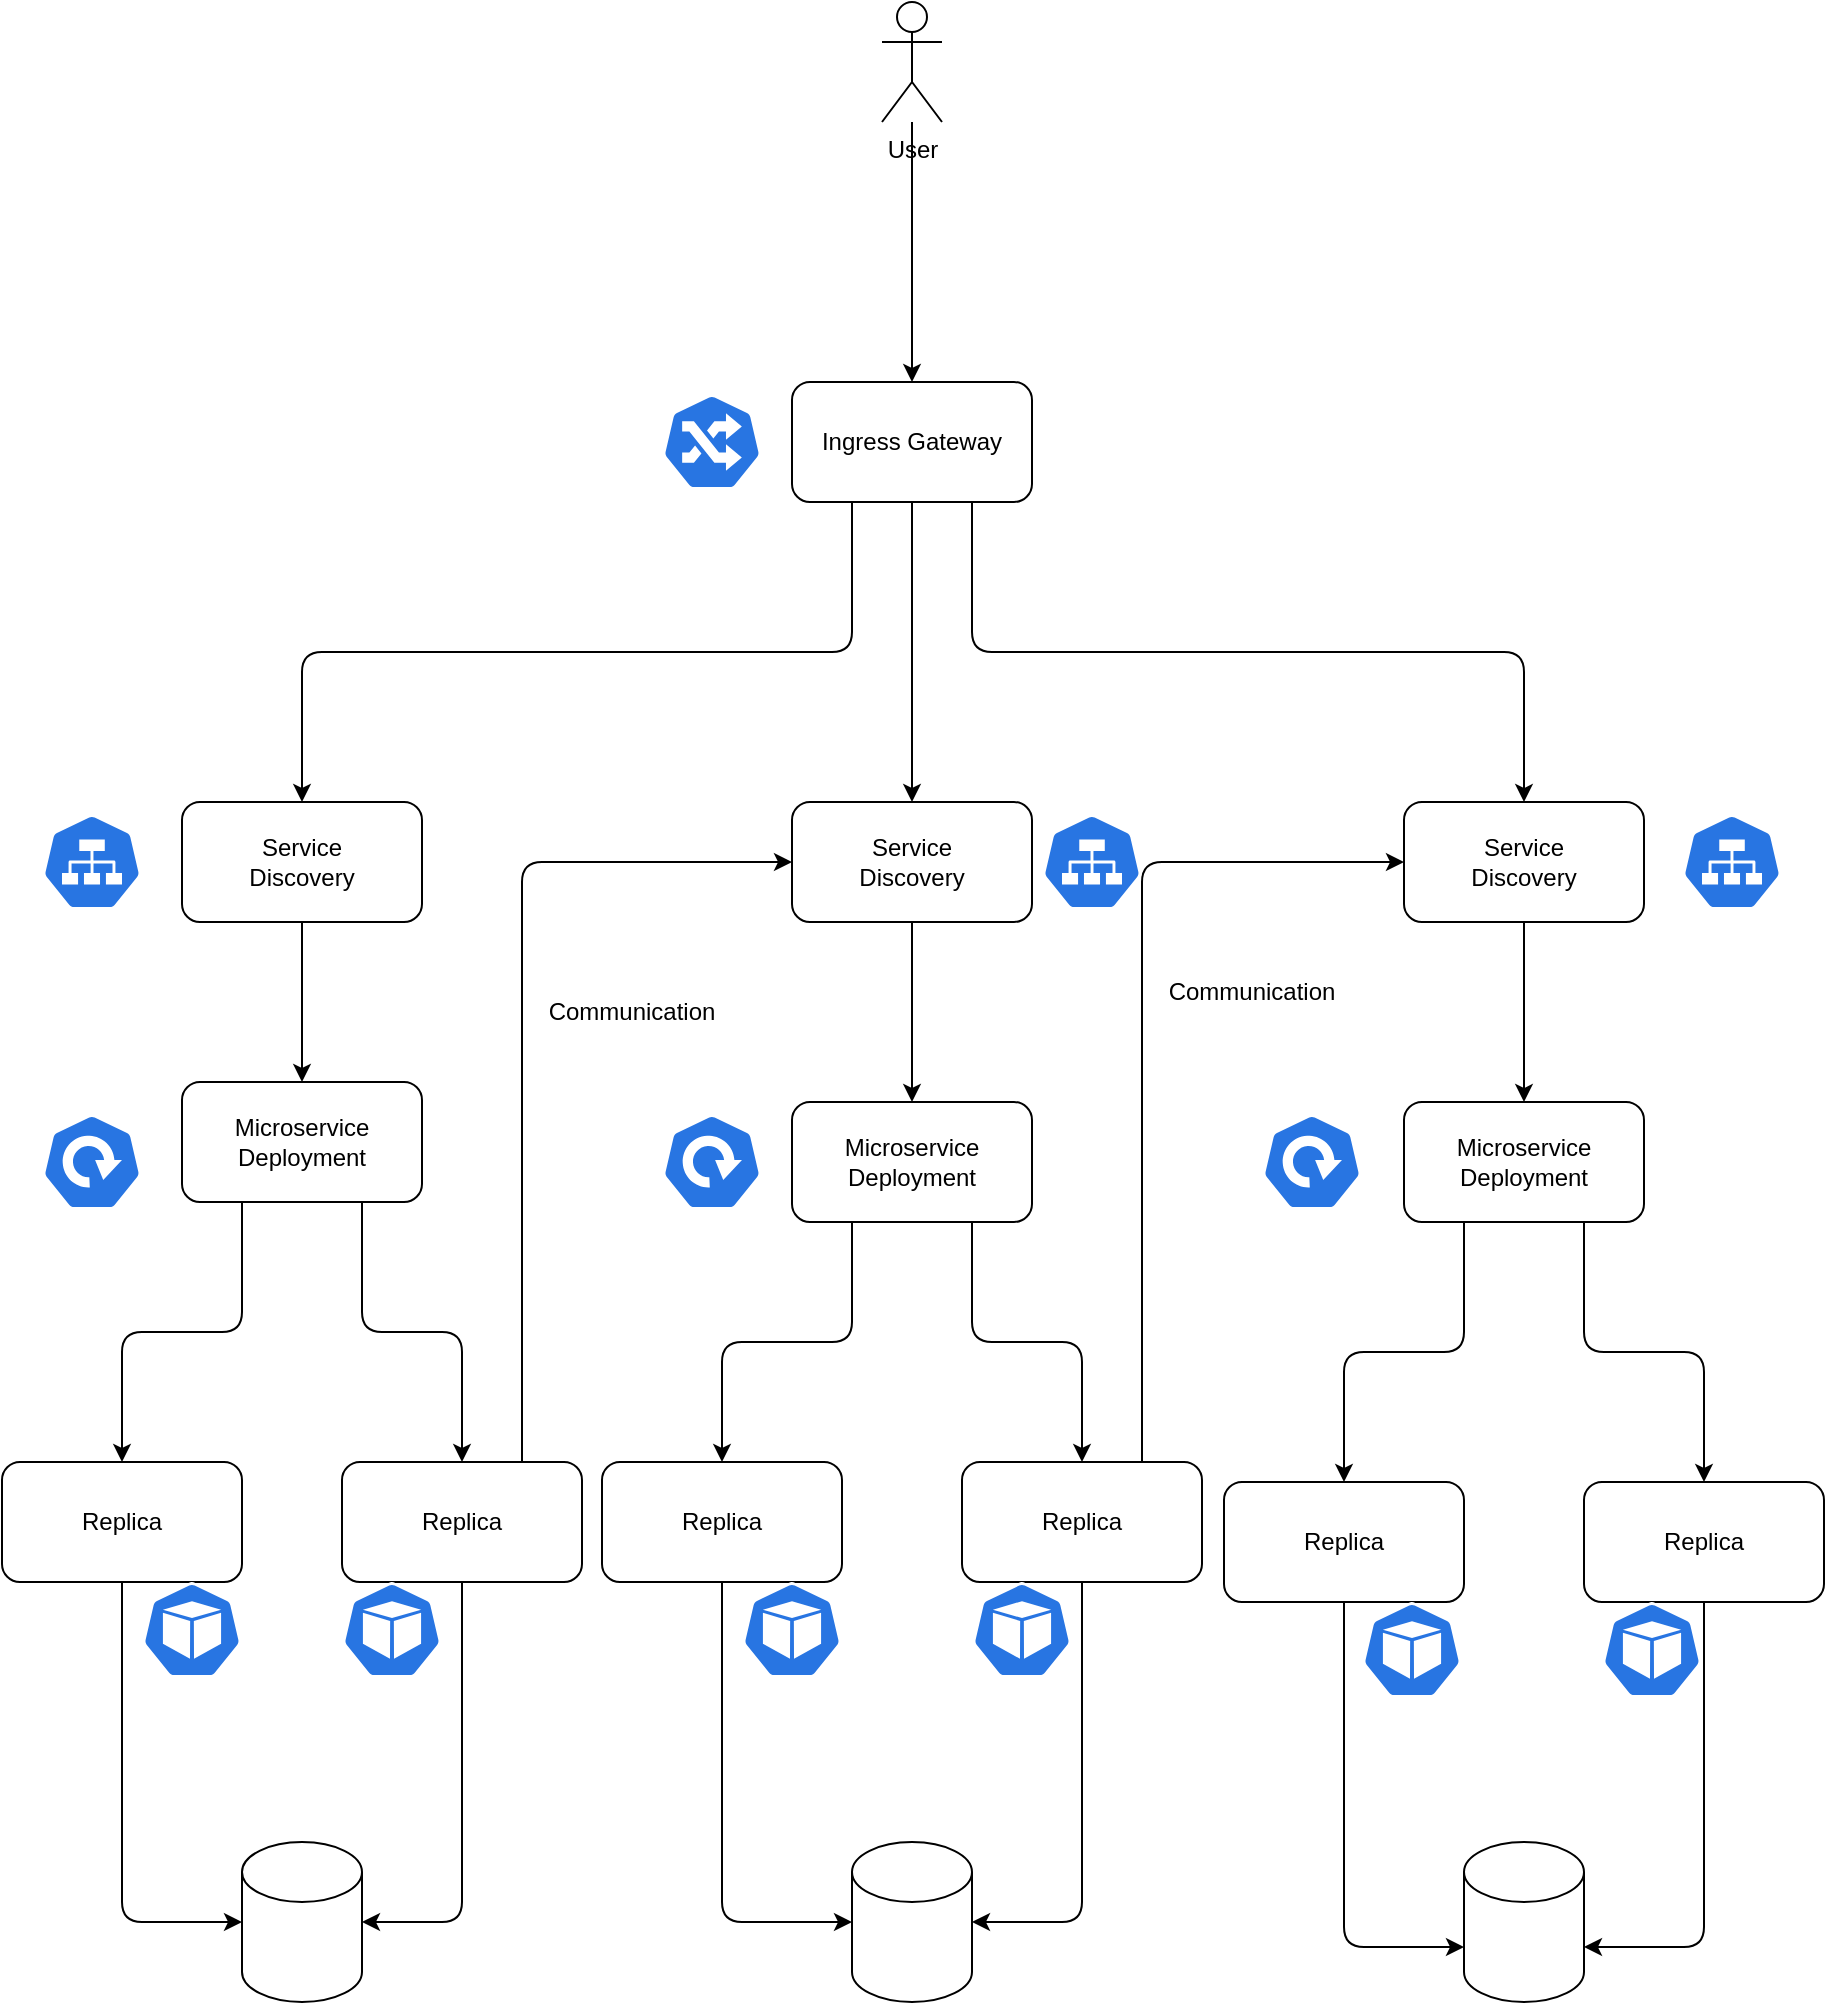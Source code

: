 <mxfile version="21.6.5" type="github">
  <diagram name="Page-1" id="j0BGtALlvZomv2xtnGGf">
    <mxGraphModel dx="1813" dy="668" grid="1" gridSize="10" guides="1" tooltips="1" connect="1" arrows="1" fold="1" page="0" pageScale="1" pageWidth="850" pageHeight="1100" math="0" shadow="0">
      <root>
        <mxCell id="0" />
        <mxCell id="1" parent="0" />
        <mxCell id="XHypIMeRQgzXCZsLYSNp-4" value="" style="edgeStyle=orthogonalEdgeStyle;rounded=1;orthogonalLoop=1;jettySize=auto;html=1;entryX=0.5;entryY=0;entryDx=0;entryDy=0;" edge="1" parent="1" source="XHypIMeRQgzXCZsLYSNp-1" target="XHypIMeRQgzXCZsLYSNp-2">
          <mxGeometry relative="1" as="geometry">
            <mxPoint x="415" y="300" as="targetPoint" />
          </mxGeometry>
        </mxCell>
        <mxCell id="XHypIMeRQgzXCZsLYSNp-1" value="User" style="shape=umlActor;verticalLabelPosition=bottom;verticalAlign=top;html=1;outlineConnect=0;rounded=1;" vertex="1" parent="1">
          <mxGeometry x="400" y="160" width="30" height="60" as="geometry" />
        </mxCell>
        <mxCell id="XHypIMeRQgzXCZsLYSNp-6" value="" style="edgeStyle=orthogonalEdgeStyle;rounded=1;orthogonalLoop=1;jettySize=auto;html=1;exitX=0.75;exitY=1;exitDx=0;exitDy=0;" edge="1" parent="1" source="XHypIMeRQgzXCZsLYSNp-2" target="XHypIMeRQgzXCZsLYSNp-5">
          <mxGeometry relative="1" as="geometry" />
        </mxCell>
        <mxCell id="XHypIMeRQgzXCZsLYSNp-9" value="" style="edgeStyle=orthogonalEdgeStyle;rounded=1;orthogonalLoop=1;jettySize=auto;html=1;exitX=0.25;exitY=1;exitDx=0;exitDy=0;" edge="1" parent="1" source="XHypIMeRQgzXCZsLYSNp-2" target="XHypIMeRQgzXCZsLYSNp-8">
          <mxGeometry relative="1" as="geometry">
            <mxPoint x="360" y="450" as="sourcePoint" />
          </mxGeometry>
        </mxCell>
        <mxCell id="XHypIMeRQgzXCZsLYSNp-11" value="" style="edgeStyle=orthogonalEdgeStyle;rounded=1;orthogonalLoop=1;jettySize=auto;html=1;" edge="1" parent="1" source="XHypIMeRQgzXCZsLYSNp-2" target="XHypIMeRQgzXCZsLYSNp-10">
          <mxGeometry relative="1" as="geometry" />
        </mxCell>
        <mxCell id="XHypIMeRQgzXCZsLYSNp-2" value="Ingress Gateway" style="rounded=1;whiteSpace=wrap;html=1;" vertex="1" parent="1">
          <mxGeometry x="355" y="350" width="120" height="60" as="geometry" />
        </mxCell>
        <mxCell id="XHypIMeRQgzXCZsLYSNp-17" value="" style="edgeStyle=orthogonalEdgeStyle;rounded=1;orthogonalLoop=1;jettySize=auto;html=1;" edge="1" parent="1" source="XHypIMeRQgzXCZsLYSNp-5" target="XHypIMeRQgzXCZsLYSNp-16">
          <mxGeometry relative="1" as="geometry" />
        </mxCell>
        <mxCell id="XHypIMeRQgzXCZsLYSNp-5" value="Service&lt;br&gt;Discovery" style="rounded=1;whiteSpace=wrap;html=1;" vertex="1" parent="1">
          <mxGeometry x="661" y="560" width="120" height="60" as="geometry" />
        </mxCell>
        <mxCell id="XHypIMeRQgzXCZsLYSNp-13" value="" style="edgeStyle=orthogonalEdgeStyle;rounded=1;orthogonalLoop=1;jettySize=auto;html=1;entryX=0.5;entryY=0;entryDx=0;entryDy=0;" edge="1" parent="1" source="XHypIMeRQgzXCZsLYSNp-8" target="XHypIMeRQgzXCZsLYSNp-37">
          <mxGeometry relative="1" as="geometry">
            <mxPoint x="110" y="700" as="targetPoint" />
          </mxGeometry>
        </mxCell>
        <mxCell id="XHypIMeRQgzXCZsLYSNp-8" value="Service&lt;br style=&quot;--tw-border-spacing-x: 0; --tw-border-spacing-y: 0; --tw-translate-x: 0; --tw-translate-y: 0; --tw-rotate: 0; --tw-skew-x: 0; --tw-skew-y: 0; --tw-scale-x: 1; --tw-scale-y: 1; --tw-pan-x: ; --tw-pan-y: ; --tw-pinch-zoom: ; --tw-scroll-snap-strictness: proximity; --tw-ordinal: ; --tw-slashed-zero: ; --tw-numeric-figure: ; --tw-numeric-spacing: ; --tw-numeric-fraction: ; --tw-ring-inset: ; --tw-ring-offset-width: 0px; --tw-ring-offset-color: #fff; --tw-ring-color: rgb(59 130 246 / .5); --tw-ring-offset-shadow: 0 0 #0000; --tw-ring-shadow: 0 0 #0000; --tw-shadow: 0 0 #0000; --tw-shadow-colored: 0 0 #0000; --tw-blur: ; --tw-brightness: ; --tw-contrast: ; --tw-grayscale: ; --tw-hue-rotate: ; --tw-invert: ; --tw-saturate: ; --tw-sepia: ; --tw-drop-shadow: ; --tw-backdrop-blur: ; --tw-backdrop-brightness: ; --tw-backdrop-contrast: ; --tw-backdrop-grayscale: ; --tw-backdrop-hue-rotate: ; --tw-backdrop-invert: ; --tw-backdrop-opacity: ; --tw-backdrop-saturate: ; --tw-backdrop-sepia: ; border-color: var(--border-color);&quot;&gt;Discovery" style="rounded=1;whiteSpace=wrap;html=1;" vertex="1" parent="1">
          <mxGeometry x="50" y="560" width="120" height="60" as="geometry" />
        </mxCell>
        <mxCell id="XHypIMeRQgzXCZsLYSNp-15" value="" style="edgeStyle=orthogonalEdgeStyle;rounded=1;orthogonalLoop=1;jettySize=auto;html=1;entryX=0.5;entryY=0;entryDx=0;entryDy=0;" edge="1" parent="1" source="XHypIMeRQgzXCZsLYSNp-10" target="XHypIMeRQgzXCZsLYSNp-32">
          <mxGeometry relative="1" as="geometry">
            <mxPoint x="415" y="700" as="targetPoint" />
          </mxGeometry>
        </mxCell>
        <mxCell id="XHypIMeRQgzXCZsLYSNp-10" value="Service&lt;br&gt;Discovery" style="rounded=1;whiteSpace=wrap;html=1;" vertex="1" parent="1">
          <mxGeometry x="355" y="560" width="120" height="60" as="geometry" />
        </mxCell>
        <mxCell id="XHypIMeRQgzXCZsLYSNp-19" value="" style="edgeStyle=orthogonalEdgeStyle;rounded=1;orthogonalLoop=1;jettySize=auto;html=1;exitX=0.25;exitY=1;exitDx=0;exitDy=0;" edge="1" parent="1" source="XHypIMeRQgzXCZsLYSNp-16" target="XHypIMeRQgzXCZsLYSNp-18">
          <mxGeometry relative="1" as="geometry" />
        </mxCell>
        <mxCell id="XHypIMeRQgzXCZsLYSNp-24" value="" style="edgeStyle=orthogonalEdgeStyle;rounded=1;orthogonalLoop=1;jettySize=auto;html=1;entryX=0.5;entryY=0;entryDx=0;entryDy=0;exitX=0.75;exitY=1;exitDx=0;exitDy=0;" edge="1" parent="1" source="XHypIMeRQgzXCZsLYSNp-16" target="XHypIMeRQgzXCZsLYSNp-21">
          <mxGeometry relative="1" as="geometry">
            <mxPoint x="722" y="840" as="targetPoint" />
          </mxGeometry>
        </mxCell>
        <mxCell id="XHypIMeRQgzXCZsLYSNp-16" value="&lt;meta charset=&quot;utf-8&quot;&gt;&lt;span style=&quot;color: rgb(0, 0, 0); font-family: Helvetica; font-size: 12px; font-style: normal; font-variant-ligatures: normal; font-variant-caps: normal; font-weight: 400; letter-spacing: normal; orphans: 2; text-align: center; text-indent: 0px; text-transform: none; widows: 2; word-spacing: 0px; -webkit-text-stroke-width: 0px; background-color: rgb(255, 255, 255); text-decoration-thickness: initial; text-decoration-style: initial; text-decoration-color: initial; float: none; display: inline !important;&quot;&gt;Microservice&lt;/span&gt;&lt;br style=&quot;--tw-border-spacing-x: 0; --tw-border-spacing-y: 0; --tw-translate-x: 0; --tw-translate-y: 0; --tw-rotate: 0; --tw-skew-x: 0; --tw-skew-y: 0; --tw-scale-x: 1; --tw-scale-y: 1; --tw-pan-x: ; --tw-pan-y: ; --tw-pinch-zoom: ; --tw-scroll-snap-strictness: proximity; --tw-ordinal: ; --tw-slashed-zero: ; --tw-numeric-figure: ; --tw-numeric-spacing: ; --tw-numeric-fraction: ; --tw-ring-inset: ; --tw-ring-offset-width: 0px; --tw-ring-offset-color: #fff; --tw-ring-color: rgb(59 130 246 / .5); --tw-ring-offset-shadow: 0 0 #0000; --tw-ring-shadow: 0 0 #0000; --tw-shadow: 0 0 #0000; --tw-shadow-colored: 0 0 #0000; --tw-blur: ; --tw-brightness: ; --tw-contrast: ; --tw-grayscale: ; --tw-hue-rotate: ; --tw-invert: ; --tw-saturate: ; --tw-sepia: ; --tw-drop-shadow: ; --tw-backdrop-blur: ; --tw-backdrop-brightness: ; --tw-backdrop-contrast: ; --tw-backdrop-grayscale: ; --tw-backdrop-hue-rotate: ; --tw-backdrop-invert: ; --tw-backdrop-opacity: ; --tw-backdrop-saturate: ; --tw-backdrop-sepia: ; border-color: var(--border-color); color: rgb(0, 0, 0); font-family: Helvetica; font-size: 12px; font-style: normal; font-variant-ligatures: normal; font-variant-caps: normal; font-weight: 400; letter-spacing: normal; orphans: 2; text-align: center; text-indent: 0px; text-transform: none; widows: 2; word-spacing: 0px; -webkit-text-stroke-width: 0px; text-decoration-thickness: initial; text-decoration-style: initial; text-decoration-color: initial;&quot;&gt;&lt;span style=&quot;color: rgb(0, 0, 0); font-family: Helvetica; font-size: 12px; font-style: normal; font-variant-ligatures: normal; font-variant-caps: normal; font-weight: 400; letter-spacing: normal; orphans: 2; text-align: center; text-indent: 0px; text-transform: none; widows: 2; word-spacing: 0px; -webkit-text-stroke-width: 0px; background-color: rgb(255, 255, 255); text-decoration-thickness: initial; text-decoration-style: initial; text-decoration-color: initial; float: none; display: inline !important;&quot;&gt;Deployment&lt;/span&gt;" style="rounded=1;whiteSpace=wrap;html=1;" vertex="1" parent="1">
          <mxGeometry x="661" y="710" width="120" height="60" as="geometry" />
        </mxCell>
        <mxCell id="XHypIMeRQgzXCZsLYSNp-46" value="" style="edgeStyle=orthogonalEdgeStyle;rounded=1;orthogonalLoop=1;jettySize=auto;html=1;entryX=0;entryY=0;entryDx=0;entryDy=52.5;entryPerimeter=0;exitX=0.5;exitY=1;exitDx=0;exitDy=0;" edge="1" parent="1" source="XHypIMeRQgzXCZsLYSNp-18" target="XHypIMeRQgzXCZsLYSNp-40">
          <mxGeometry relative="1" as="geometry">
            <mxPoint x="630" y="1040" as="targetPoint" />
          </mxGeometry>
        </mxCell>
        <mxCell id="XHypIMeRQgzXCZsLYSNp-18" value="&lt;span style=&quot;color: rgb(0, 0, 0); font-family: Helvetica; font-size: 12px; font-style: normal; font-variant-ligatures: normal; font-variant-caps: normal; font-weight: 400; letter-spacing: normal; orphans: 2; text-align: center; text-indent: 0px; text-transform: none; widows: 2; word-spacing: 0px; -webkit-text-stroke-width: 0px; background-color: rgb(255, 255, 255); text-decoration-thickness: initial; text-decoration-style: initial; text-decoration-color: initial; float: none; display: inline !important;&quot;&gt;Replica&lt;/span&gt;" style="rounded=1;whiteSpace=wrap;html=1;" vertex="1" parent="1">
          <mxGeometry x="571" y="900" width="120" height="60" as="geometry" />
        </mxCell>
        <mxCell id="XHypIMeRQgzXCZsLYSNp-44" value="" style="edgeStyle=orthogonalEdgeStyle;rounded=1;orthogonalLoop=1;jettySize=auto;html=1;entryX=1;entryY=0;entryDx=0;entryDy=52.5;entryPerimeter=0;" edge="1" parent="1" source="XHypIMeRQgzXCZsLYSNp-21" target="XHypIMeRQgzXCZsLYSNp-40">
          <mxGeometry relative="1" as="geometry">
            <mxPoint x="810" y="1040" as="targetPoint" />
          </mxGeometry>
        </mxCell>
        <mxCell id="XHypIMeRQgzXCZsLYSNp-21" value="&lt;span style=&quot;color: rgb(0, 0, 0); font-family: Helvetica; font-size: 12px; font-style: normal; font-variant-ligatures: normal; font-variant-caps: normal; font-weight: 400; letter-spacing: normal; orphans: 2; text-align: center; text-indent: 0px; text-transform: none; widows: 2; word-spacing: 0px; -webkit-text-stroke-width: 0px; background-color: rgb(255, 255, 255); text-decoration-thickness: initial; text-decoration-style: initial; text-decoration-color: initial; float: none; display: inline !important;&quot;&gt;Replica&lt;/span&gt;" style="rounded=1;whiteSpace=wrap;html=1;" vertex="1" parent="1">
          <mxGeometry x="751" y="900" width="120" height="60" as="geometry" />
        </mxCell>
        <mxCell id="XHypIMeRQgzXCZsLYSNp-30" value="" style="edgeStyle=orthogonalEdgeStyle;rounded=1;orthogonalLoop=1;jettySize=auto;html=1;exitX=0.25;exitY=1;exitDx=0;exitDy=0;" edge="1" parent="1" source="XHypIMeRQgzXCZsLYSNp-32" target="XHypIMeRQgzXCZsLYSNp-33">
          <mxGeometry relative="1" as="geometry" />
        </mxCell>
        <mxCell id="XHypIMeRQgzXCZsLYSNp-31" value="" style="edgeStyle=orthogonalEdgeStyle;rounded=1;orthogonalLoop=1;jettySize=auto;html=1;entryX=0.5;entryY=0;entryDx=0;entryDy=0;exitX=0.75;exitY=1;exitDx=0;exitDy=0;" edge="1" parent="1" source="XHypIMeRQgzXCZsLYSNp-32" target="XHypIMeRQgzXCZsLYSNp-34">
          <mxGeometry relative="1" as="geometry">
            <mxPoint x="401" y="850" as="targetPoint" />
          </mxGeometry>
        </mxCell>
        <mxCell id="XHypIMeRQgzXCZsLYSNp-32" value="&lt;span style=&quot;color: rgb(0, 0, 0); font-family: Helvetica; font-size: 12px; font-style: normal; font-variant-ligatures: normal; font-variant-caps: normal; font-weight: 400; letter-spacing: normal; orphans: 2; text-align: center; text-indent: 0px; text-transform: none; widows: 2; word-spacing: 0px; -webkit-text-stroke-width: 0px; background-color: rgb(255, 255, 255); text-decoration-thickness: initial; text-decoration-style: initial; text-decoration-color: initial; float: none; display: inline !important;&quot;&gt;Microservice&lt;br&gt;Deployment&lt;br&gt;&lt;/span&gt;" style="rounded=1;whiteSpace=wrap;html=1;" vertex="1" parent="1">
          <mxGeometry x="355" y="710" width="120" height="60" as="geometry" />
        </mxCell>
        <mxCell id="XHypIMeRQgzXCZsLYSNp-50" value="" style="edgeStyle=orthogonalEdgeStyle;rounded=1;orthogonalLoop=1;jettySize=auto;html=1;entryX=0;entryY=0.5;entryDx=0;entryDy=0;entryPerimeter=0;exitX=0.5;exitY=1;exitDx=0;exitDy=0;" edge="1" parent="1" source="XHypIMeRQgzXCZsLYSNp-33" target="XHypIMeRQgzXCZsLYSNp-41">
          <mxGeometry relative="1" as="geometry">
            <mxPoint x="320" y="1030" as="targetPoint" />
          </mxGeometry>
        </mxCell>
        <mxCell id="XHypIMeRQgzXCZsLYSNp-33" value="&lt;span style=&quot;color: rgb(0, 0, 0); font-family: Helvetica; font-size: 12px; font-style: normal; font-variant-ligatures: normal; font-variant-caps: normal; font-weight: 400; letter-spacing: normal; orphans: 2; text-align: center; text-indent: 0px; text-transform: none; widows: 2; word-spacing: 0px; -webkit-text-stroke-width: 0px; background-color: rgb(255, 255, 255); text-decoration-thickness: initial; text-decoration-style: initial; text-decoration-color: initial; float: none; display: inline !important;&quot;&gt;Replica&lt;/span&gt;" style="rounded=1;whiteSpace=wrap;html=1;" vertex="1" parent="1">
          <mxGeometry x="260" y="890" width="120" height="60" as="geometry" />
        </mxCell>
        <mxCell id="XHypIMeRQgzXCZsLYSNp-48" value="" style="edgeStyle=orthogonalEdgeStyle;rounded=1;orthogonalLoop=1;jettySize=auto;html=1;entryX=1;entryY=0.5;entryDx=0;entryDy=0;entryPerimeter=0;" edge="1" parent="1" source="XHypIMeRQgzXCZsLYSNp-34" target="XHypIMeRQgzXCZsLYSNp-41">
          <mxGeometry relative="1" as="geometry">
            <mxPoint x="500" y="1040" as="targetPoint" />
          </mxGeometry>
        </mxCell>
        <mxCell id="XHypIMeRQgzXCZsLYSNp-34" value="&lt;span style=&quot;color: rgb(0, 0, 0); font-family: Helvetica; font-size: 12px; font-style: normal; font-variant-ligatures: normal; font-variant-caps: normal; font-weight: 400; letter-spacing: normal; orphans: 2; text-align: center; text-indent: 0px; text-transform: none; widows: 2; word-spacing: 0px; -webkit-text-stroke-width: 0px; background-color: rgb(255, 255, 255); text-decoration-thickness: initial; text-decoration-style: initial; text-decoration-color: initial; float: none; display: inline !important;&quot;&gt;Replica&lt;/span&gt;" style="rounded=1;whiteSpace=wrap;html=1;" vertex="1" parent="1">
          <mxGeometry x="440" y="890" width="120" height="60" as="geometry" />
        </mxCell>
        <mxCell id="XHypIMeRQgzXCZsLYSNp-35" value="" style="edgeStyle=orthogonalEdgeStyle;rounded=1;orthogonalLoop=1;jettySize=auto;html=1;exitX=0.25;exitY=1;exitDx=0;exitDy=0;" edge="1" parent="1" source="XHypIMeRQgzXCZsLYSNp-37" target="XHypIMeRQgzXCZsLYSNp-38">
          <mxGeometry relative="1" as="geometry" />
        </mxCell>
        <mxCell id="XHypIMeRQgzXCZsLYSNp-36" value="" style="edgeStyle=orthogonalEdgeStyle;rounded=1;orthogonalLoop=1;jettySize=auto;html=1;entryX=0.5;entryY=0;entryDx=0;entryDy=0;exitX=0.75;exitY=1;exitDx=0;exitDy=0;" edge="1" parent="1" source="XHypIMeRQgzXCZsLYSNp-37" target="XHypIMeRQgzXCZsLYSNp-39">
          <mxGeometry relative="1" as="geometry">
            <mxPoint x="101" y="840" as="targetPoint" />
          </mxGeometry>
        </mxCell>
        <mxCell id="XHypIMeRQgzXCZsLYSNp-37" value="&lt;meta charset=&quot;utf-8&quot;&gt;&lt;span style=&quot;color: rgb(0, 0, 0); font-family: Helvetica; font-size: 12px; font-style: normal; font-variant-ligatures: normal; font-variant-caps: normal; font-weight: 400; letter-spacing: normal; orphans: 2; text-align: center; text-indent: 0px; text-transform: none; widows: 2; word-spacing: 0px; -webkit-text-stroke-width: 0px; background-color: rgb(255, 255, 255); text-decoration-thickness: initial; text-decoration-style: initial; text-decoration-color: initial; float: none; display: inline !important;&quot;&gt;Microservice&lt;/span&gt;&lt;br style=&quot;--tw-border-spacing-x: 0; --tw-border-spacing-y: 0; --tw-translate-x: 0; --tw-translate-y: 0; --tw-rotate: 0; --tw-skew-x: 0; --tw-skew-y: 0; --tw-scale-x: 1; --tw-scale-y: 1; --tw-pan-x: ; --tw-pan-y: ; --tw-pinch-zoom: ; --tw-scroll-snap-strictness: proximity; --tw-ordinal: ; --tw-slashed-zero: ; --tw-numeric-figure: ; --tw-numeric-spacing: ; --tw-numeric-fraction: ; --tw-ring-inset: ; --tw-ring-offset-width: 0px; --tw-ring-offset-color: #fff; --tw-ring-color: rgb(59 130 246 / .5); --tw-ring-offset-shadow: 0 0 #0000; --tw-ring-shadow: 0 0 #0000; --tw-shadow: 0 0 #0000; --tw-shadow-colored: 0 0 #0000; --tw-blur: ; --tw-brightness: ; --tw-contrast: ; --tw-grayscale: ; --tw-hue-rotate: ; --tw-invert: ; --tw-saturate: ; --tw-sepia: ; --tw-drop-shadow: ; --tw-backdrop-blur: ; --tw-backdrop-brightness: ; --tw-backdrop-contrast: ; --tw-backdrop-grayscale: ; --tw-backdrop-hue-rotate: ; --tw-backdrop-invert: ; --tw-backdrop-opacity: ; --tw-backdrop-saturate: ; --tw-backdrop-sepia: ; border-color: var(--border-color); color: rgb(0, 0, 0); font-family: Helvetica; font-size: 12px; font-style: normal; font-variant-ligatures: normal; font-variant-caps: normal; font-weight: 400; letter-spacing: normal; orphans: 2; text-align: center; text-indent: 0px; text-transform: none; widows: 2; word-spacing: 0px; -webkit-text-stroke-width: 0px; text-decoration-thickness: initial; text-decoration-style: initial; text-decoration-color: initial;&quot;&gt;&lt;span style=&quot;color: rgb(0, 0, 0); font-family: Helvetica; font-size: 12px; font-style: normal; font-variant-ligatures: normal; font-variant-caps: normal; font-weight: 400; letter-spacing: normal; orphans: 2; text-align: center; text-indent: 0px; text-transform: none; widows: 2; word-spacing: 0px; -webkit-text-stroke-width: 0px; background-color: rgb(255, 255, 255); text-decoration-thickness: initial; text-decoration-style: initial; text-decoration-color: initial; float: none; display: inline !important;&quot;&gt;Deployment&lt;/span&gt;" style="rounded=1;whiteSpace=wrap;html=1;" vertex="1" parent="1">
          <mxGeometry x="50" y="700" width="120" height="60" as="geometry" />
        </mxCell>
        <mxCell id="XHypIMeRQgzXCZsLYSNp-54" value="" style="edgeStyle=orthogonalEdgeStyle;rounded=1;orthogonalLoop=1;jettySize=auto;html=1;entryX=0;entryY=0.5;entryDx=0;entryDy=0;entryPerimeter=0;" edge="1" parent="1" source="XHypIMeRQgzXCZsLYSNp-38" target="XHypIMeRQgzXCZsLYSNp-42">
          <mxGeometry relative="1" as="geometry">
            <mxPoint x="20" y="1030" as="targetPoint" />
          </mxGeometry>
        </mxCell>
        <mxCell id="XHypIMeRQgzXCZsLYSNp-38" value="&lt;span style=&quot;color: rgb(0, 0, 0); font-family: Helvetica; font-size: 12px; font-style: normal; font-variant-ligatures: normal; font-variant-caps: normal; font-weight: 400; letter-spacing: normal; orphans: 2; text-align: center; text-indent: 0px; text-transform: none; widows: 2; word-spacing: 0px; -webkit-text-stroke-width: 0px; background-color: rgb(255, 255, 255); text-decoration-thickness: initial; text-decoration-style: initial; text-decoration-color: initial; float: none; display: inline !important;&quot;&gt;Replica&lt;/span&gt;" style="rounded=1;whiteSpace=wrap;html=1;" vertex="1" parent="1">
          <mxGeometry x="-40" y="890" width="120" height="60" as="geometry" />
        </mxCell>
        <mxCell id="XHypIMeRQgzXCZsLYSNp-52" value="" style="edgeStyle=orthogonalEdgeStyle;rounded=1;orthogonalLoop=1;jettySize=auto;html=1;entryX=1;entryY=0.5;entryDx=0;entryDy=0;entryPerimeter=0;" edge="1" parent="1" source="XHypIMeRQgzXCZsLYSNp-39" target="XHypIMeRQgzXCZsLYSNp-42">
          <mxGeometry relative="1" as="geometry">
            <mxPoint x="190" y="1030" as="targetPoint" />
          </mxGeometry>
        </mxCell>
        <mxCell id="XHypIMeRQgzXCZsLYSNp-39" value="&lt;span style=&quot;color: rgb(0, 0, 0); font-family: Helvetica; font-size: 12px; font-style: normal; font-variant-ligatures: normal; font-variant-caps: normal; font-weight: 400; letter-spacing: normal; orphans: 2; text-align: center; text-indent: 0px; text-transform: none; widows: 2; word-spacing: 0px; -webkit-text-stroke-width: 0px; background-color: rgb(255, 255, 255); text-decoration-thickness: initial; text-decoration-style: initial; text-decoration-color: initial; float: none; display: inline !important;&quot;&gt;Replica&lt;/span&gt;" style="rounded=1;whiteSpace=wrap;html=1;" vertex="1" parent="1">
          <mxGeometry x="130" y="890" width="120" height="60" as="geometry" />
        </mxCell>
        <mxCell id="XHypIMeRQgzXCZsLYSNp-40" value="" style="shape=cylinder3;whiteSpace=wrap;html=1;boundedLbl=1;backgroundOutline=1;size=15;rounded=1;" vertex="1" parent="1">
          <mxGeometry x="691" y="1080" width="60" height="80" as="geometry" />
        </mxCell>
        <mxCell id="XHypIMeRQgzXCZsLYSNp-41" value="" style="shape=cylinder3;whiteSpace=wrap;html=1;boundedLbl=1;backgroundOutline=1;size=15;rounded=1;" vertex="1" parent="1">
          <mxGeometry x="385" y="1080" width="60" height="80" as="geometry" />
        </mxCell>
        <mxCell id="XHypIMeRQgzXCZsLYSNp-42" value="" style="shape=cylinder3;whiteSpace=wrap;html=1;boundedLbl=1;backgroundOutline=1;size=15;rounded=1;" vertex="1" parent="1">
          <mxGeometry x="80" y="1080" width="60" height="80" as="geometry" />
        </mxCell>
        <mxCell id="XHypIMeRQgzXCZsLYSNp-55" value="" style="endArrow=classic;html=1;rounded=1;exitX=0.75;exitY=0;exitDx=0;exitDy=0;entryX=0;entryY=0.5;entryDx=0;entryDy=0;" edge="1" parent="1" source="XHypIMeRQgzXCZsLYSNp-39" target="XHypIMeRQgzXCZsLYSNp-10">
          <mxGeometry width="50" height="50" relative="1" as="geometry">
            <mxPoint x="330" y="880" as="sourcePoint" />
            <mxPoint x="380" y="830" as="targetPoint" />
            <Array as="points">
              <mxPoint x="220" y="590" />
            </Array>
          </mxGeometry>
        </mxCell>
        <mxCell id="XHypIMeRQgzXCZsLYSNp-56" value="" style="endArrow=classic;html=1;rounded=1;exitX=0.75;exitY=0;exitDx=0;exitDy=0;entryX=0;entryY=0.5;entryDx=0;entryDy=0;" edge="1" parent="1" source="XHypIMeRQgzXCZsLYSNp-34" target="XHypIMeRQgzXCZsLYSNp-5">
          <mxGeometry width="50" height="50" relative="1" as="geometry">
            <mxPoint x="540" y="900" as="sourcePoint" />
            <mxPoint x="675" y="600" as="targetPoint" />
            <Array as="points">
              <mxPoint x="530" y="590" />
            </Array>
          </mxGeometry>
        </mxCell>
        <mxCell id="XHypIMeRQgzXCZsLYSNp-57" value="Communication" style="text;html=1;strokeColor=none;fillColor=none;align=center;verticalAlign=middle;whiteSpace=wrap;rounded=1;" vertex="1" parent="1">
          <mxGeometry x="220" y="650" width="110" height="30" as="geometry" />
        </mxCell>
        <mxCell id="XHypIMeRQgzXCZsLYSNp-58" value="Communication" style="text;html=1;strokeColor=none;fillColor=none;align=center;verticalAlign=middle;whiteSpace=wrap;rounded=1;" vertex="1" parent="1">
          <mxGeometry x="530" y="640" width="110" height="30" as="geometry" />
        </mxCell>
        <mxCell id="XHypIMeRQgzXCZsLYSNp-59" value="" style="sketch=0;html=1;dashed=0;whitespace=wrap;fillColor=#2875E2;strokeColor=#ffffff;points=[[0.005,0.63,0],[0.1,0.2,0],[0.9,0.2,0],[0.5,0,0],[0.995,0.63,0],[0.72,0.99,0],[0.5,1,0],[0.28,0.99,0]];verticalLabelPosition=bottom;align=center;verticalAlign=top;shape=mxgraph.kubernetes.icon;prIcon=svc;fontColor=#FFFFFF;" vertex="1" parent="1">
          <mxGeometry x="-20" y="566" width="50" height="48" as="geometry" />
        </mxCell>
        <mxCell id="XHypIMeRQgzXCZsLYSNp-60" value="" style="sketch=0;html=1;dashed=0;whitespace=wrap;fillColor=#2875E2;strokeColor=#ffffff;points=[[0.005,0.63,0],[0.1,0.2,0],[0.9,0.2,0],[0.5,0,0],[0.995,0.63,0],[0.72,0.99,0],[0.5,1,0],[0.28,0.99,0]];verticalLabelPosition=bottom;align=center;verticalAlign=top;shape=mxgraph.kubernetes.icon;prIcon=svc;fontColor=#FFFFFF;" vertex="1" parent="1">
          <mxGeometry x="480" y="566" width="50" height="48" as="geometry" />
        </mxCell>
        <mxCell id="XHypIMeRQgzXCZsLYSNp-61" value="" style="sketch=0;html=1;dashed=0;whitespace=wrap;fillColor=#2875E2;strokeColor=#ffffff;points=[[0.005,0.63,0],[0.1,0.2,0],[0.9,0.2,0],[0.5,0,0],[0.995,0.63,0],[0.72,0.99,0],[0.5,1,0],[0.28,0.99,0]];verticalLabelPosition=bottom;align=center;verticalAlign=top;shape=mxgraph.kubernetes.icon;prIcon=svc;fontColor=#FFFFFF;" vertex="1" parent="1">
          <mxGeometry x="800" y="566" width="50" height="48" as="geometry" />
        </mxCell>
        <mxCell id="XHypIMeRQgzXCZsLYSNp-62" value="" style="sketch=0;html=1;dashed=0;whitespace=wrap;fillColor=#2875E2;strokeColor=#ffffff;points=[[0.005,0.63,0],[0.1,0.2,0],[0.9,0.2,0],[0.5,0,0],[0.995,0.63,0],[0.72,0.99,0],[0.5,1,0],[0.28,0.99,0]];verticalLabelPosition=bottom;align=center;verticalAlign=top;shape=mxgraph.kubernetes.icon;prIcon=ing;fontColor=#FFFFFF;" vertex="1" parent="1">
          <mxGeometry x="290" y="356" width="50" height="48" as="geometry" />
        </mxCell>
        <mxCell id="XHypIMeRQgzXCZsLYSNp-64" value="" style="sketch=0;html=1;dashed=0;whitespace=wrap;fillColor=#2875E2;strokeColor=#ffffff;points=[[0.005,0.63,0],[0.1,0.2,0],[0.9,0.2,0],[0.5,0,0],[0.995,0.63,0],[0.72,0.99,0],[0.5,1,0],[0.28,0.99,0]];verticalLabelPosition=bottom;align=center;verticalAlign=top;shape=mxgraph.kubernetes.icon;prIcon=deploy;fontColor=#FFFFFF;" vertex="1" parent="1">
          <mxGeometry x="-20" y="716" width="50" height="48" as="geometry" />
        </mxCell>
        <mxCell id="XHypIMeRQgzXCZsLYSNp-65" value="" style="sketch=0;html=1;dashed=0;whitespace=wrap;fillColor=#2875E2;strokeColor=#ffffff;points=[[0.005,0.63,0],[0.1,0.2,0],[0.9,0.2,0],[0.5,0,0],[0.995,0.63,0],[0.72,0.99,0],[0.5,1,0],[0.28,0.99,0]];verticalLabelPosition=bottom;align=center;verticalAlign=top;shape=mxgraph.kubernetes.icon;prIcon=deploy;fontColor=#FFFFFF;" vertex="1" parent="1">
          <mxGeometry x="290" y="716" width="50" height="48" as="geometry" />
        </mxCell>
        <mxCell id="XHypIMeRQgzXCZsLYSNp-66" value="" style="sketch=0;html=1;dashed=0;whitespace=wrap;fillColor=#2875E2;strokeColor=#ffffff;points=[[0.005,0.63,0],[0.1,0.2,0],[0.9,0.2,0],[0.5,0,0],[0.995,0.63,0],[0.72,0.99,0],[0.5,1,0],[0.28,0.99,0]];verticalLabelPosition=bottom;align=center;verticalAlign=top;shape=mxgraph.kubernetes.icon;prIcon=deploy;fontColor=#FFFFFF;" vertex="1" parent="1">
          <mxGeometry x="590" y="716" width="50" height="48" as="geometry" />
        </mxCell>
        <mxCell id="XHypIMeRQgzXCZsLYSNp-67" value="xd" style="sketch=0;html=1;dashed=0;whitespace=wrap;fillColor=#2875E2;strokeColor=#ffffff;points=[[0.005,0.63,0],[0.1,0.2,0],[0.9,0.2,0],[0.5,0,0],[0.995,0.63,0],[0.72,0.99,0],[0.5,1,0],[0.28,0.99,0]];verticalLabelPosition=bottom;align=center;verticalAlign=top;shape=mxgraph.kubernetes.icon;prIcon=pod;fontColor=#FFFFFF;" vertex="1" parent="1">
          <mxGeometry x="330" y="950" width="50" height="48" as="geometry" />
        </mxCell>
        <mxCell id="XHypIMeRQgzXCZsLYSNp-68" value="xd" style="sketch=0;html=1;dashed=0;whitespace=wrap;fillColor=#2875E2;strokeColor=#ffffff;points=[[0.005,0.63,0],[0.1,0.2,0],[0.9,0.2,0],[0.5,0,0],[0.995,0.63,0],[0.72,0.99,0],[0.5,1,0],[0.28,0.99,0]];verticalLabelPosition=bottom;align=center;verticalAlign=top;shape=mxgraph.kubernetes.icon;prIcon=pod;fontColor=#FFFFFF;" vertex="1" parent="1">
          <mxGeometry x="445" y="950" width="50" height="48" as="geometry" />
        </mxCell>
        <mxCell id="XHypIMeRQgzXCZsLYSNp-69" value="xd" style="sketch=0;html=1;dashed=0;whitespace=wrap;fillColor=#2875E2;strokeColor=#ffffff;points=[[0.005,0.63,0],[0.1,0.2,0],[0.9,0.2,0],[0.5,0,0],[0.995,0.63,0],[0.72,0.99,0],[0.5,1,0],[0.28,0.99,0]];verticalLabelPosition=bottom;align=center;verticalAlign=top;shape=mxgraph.kubernetes.icon;prIcon=pod;fontColor=#FFFFFF;" vertex="1" parent="1">
          <mxGeometry x="640" y="960" width="50" height="48" as="geometry" />
        </mxCell>
        <mxCell id="XHypIMeRQgzXCZsLYSNp-70" value="xd" style="sketch=0;html=1;dashed=0;whitespace=wrap;fillColor=#2875E2;strokeColor=#ffffff;points=[[0.005,0.63,0],[0.1,0.2,0],[0.9,0.2,0],[0.5,0,0],[0.995,0.63,0],[0.72,0.99,0],[0.5,1,0],[0.28,0.99,0]];verticalLabelPosition=bottom;align=center;verticalAlign=top;shape=mxgraph.kubernetes.icon;prIcon=pod;fontColor=#FFFFFF;" vertex="1" parent="1">
          <mxGeometry x="760" y="960" width="50" height="48" as="geometry" />
        </mxCell>
        <mxCell id="XHypIMeRQgzXCZsLYSNp-72" value="xd" style="sketch=0;html=1;dashed=0;whitespace=wrap;fillColor=#2875E2;strokeColor=#ffffff;points=[[0.005,0.63,0],[0.1,0.2,0],[0.9,0.2,0],[0.5,0,0],[0.995,0.63,0],[0.72,0.99,0],[0.5,1,0],[0.28,0.99,0]];verticalLabelPosition=bottom;align=center;verticalAlign=top;shape=mxgraph.kubernetes.icon;prIcon=pod;fontColor=#FFFFFF;" vertex="1" parent="1">
          <mxGeometry x="130" y="950" width="50" height="48" as="geometry" />
        </mxCell>
        <mxCell id="XHypIMeRQgzXCZsLYSNp-73" value="xd" style="sketch=0;html=1;dashed=0;whitespace=wrap;fillColor=#2875E2;strokeColor=#ffffff;points=[[0.005,0.63,0],[0.1,0.2,0],[0.9,0.2,0],[0.5,0,0],[0.995,0.63,0],[0.72,0.99,0],[0.5,1,0],[0.28,0.99,0]];verticalLabelPosition=bottom;align=center;verticalAlign=top;shape=mxgraph.kubernetes.icon;prIcon=pod;fontColor=#FFFFFF;" vertex="1" parent="1">
          <mxGeometry x="30" y="950" width="50" height="48" as="geometry" />
        </mxCell>
      </root>
    </mxGraphModel>
  </diagram>
</mxfile>
